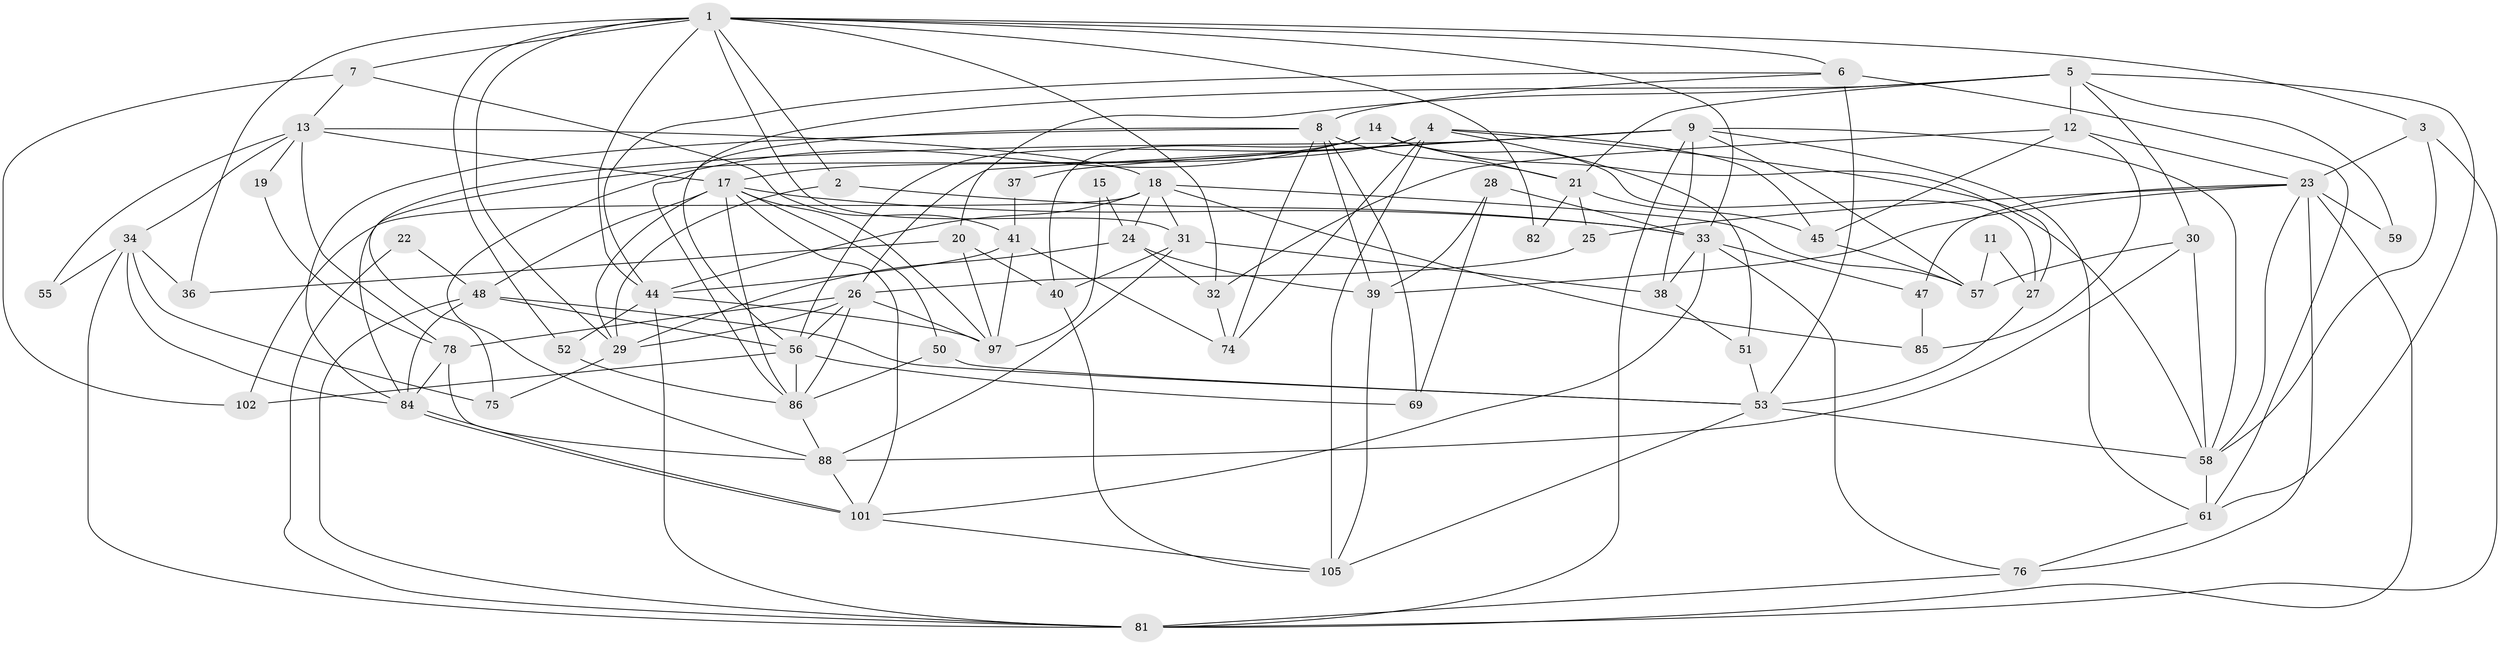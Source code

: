 // original degree distribution, {8: 0.009523809523809525, 3: 0.2571428571428571, 4: 0.20952380952380953, 5: 0.20952380952380953, 2: 0.1619047619047619, 7: 0.02857142857142857, 6: 0.12380952380952381}
// Generated by graph-tools (version 1.1) at 2025/11/02/27/25 16:11:16]
// undirected, 67 vertices, 166 edges
graph export_dot {
graph [start="1"]
  node [color=gray90,style=filled];
  1 [super="+79"];
  2;
  3;
  4 [super="+16"];
  5 [super="+73"];
  6 [super="+10"];
  7;
  8 [super="+83"];
  9 [super="+43"];
  11;
  12 [super="+49"];
  13;
  14 [super="+35"];
  15;
  17 [super="+54"];
  18 [super="+67"];
  19;
  20 [super="+100"];
  21 [super="+46"];
  22;
  23 [super="+77"];
  24 [super="+42"];
  25;
  26 [super="+68"];
  27 [super="+63"];
  28 [super="+66"];
  29 [super="+72"];
  30;
  31;
  32;
  33 [super="+96"];
  34 [super="+70"];
  36;
  37;
  38 [super="+95"];
  39 [super="+60"];
  40 [super="+71"];
  41 [super="+80"];
  44 [super="+103"];
  45;
  47;
  48 [super="+62"];
  50 [super="+91"];
  51 [super="+65"];
  52;
  53 [super="+99"];
  55;
  56 [super="+94"];
  57 [super="+89"];
  58 [super="+64"];
  59;
  61;
  69;
  74;
  75;
  76 [super="+98"];
  78 [super="+87"];
  81 [super="+104"];
  82;
  84 [super="+90"];
  85;
  86 [super="+93"];
  88 [super="+92"];
  97;
  101;
  102;
  105;
  1 -- 3;
  1 -- 6;
  1 -- 29;
  1 -- 31;
  1 -- 52;
  1 -- 82 [weight=2];
  1 -- 33;
  1 -- 32;
  1 -- 2;
  1 -- 36;
  1 -- 7;
  1 -- 44;
  2 -- 33;
  2 -- 29;
  3 -- 23;
  3 -- 81;
  3 -- 58;
  4 -- 45;
  4 -- 51;
  4 -- 56;
  4 -- 17;
  4 -- 105;
  4 -- 74;
  4 -- 27;
  5 -- 56;
  5 -- 30;
  5 -- 20;
  5 -- 59;
  5 -- 61;
  5 -- 21;
  5 -- 12;
  6 -- 61;
  6 -- 44;
  6 -- 8;
  6 -- 53;
  7 -- 41;
  7 -- 13;
  7 -- 102;
  8 -- 21;
  8 -- 86;
  8 -- 74;
  8 -- 69;
  8 -- 84;
  8 -- 39;
  9 -- 61;
  9 -- 37;
  9 -- 81;
  9 -- 57;
  9 -- 58;
  9 -- 84;
  9 -- 38;
  9 -- 26;
  11 -- 57;
  11 -- 27;
  12 -- 32;
  12 -- 85;
  12 -- 23;
  12 -- 45;
  13 -- 78;
  13 -- 19;
  13 -- 34;
  13 -- 55;
  13 -- 18;
  13 -- 17;
  14 -- 75;
  14 -- 21;
  14 -- 27;
  14 -- 40;
  14 -- 58;
  14 -- 88;
  15 -- 97;
  15 -- 24;
  17 -- 101;
  17 -- 33;
  17 -- 48;
  17 -- 50;
  17 -- 97;
  17 -- 86;
  17 -- 29;
  18 -- 44;
  18 -- 24;
  18 -- 31;
  18 -- 85;
  18 -- 102;
  18 -- 57;
  19 -- 78;
  20 -- 36 [weight=2];
  20 -- 97;
  20 -- 40;
  21 -- 25;
  21 -- 82;
  21 -- 45;
  22 -- 81;
  22 -- 48;
  23 -- 81;
  23 -- 25;
  23 -- 59;
  23 -- 76;
  23 -- 47;
  23 -- 58;
  23 -- 39;
  24 -- 39;
  24 -- 29;
  24 -- 32;
  25 -- 26;
  26 -- 97;
  26 -- 78 [weight=2];
  26 -- 86;
  26 -- 29;
  26 -- 56;
  27 -- 53 [weight=2];
  28 -- 69;
  28 -- 33;
  28 -- 39;
  29 -- 75;
  30 -- 58 [weight=2];
  30 -- 57;
  30 -- 88;
  31 -- 88;
  31 -- 40;
  31 -- 38;
  32 -- 74;
  33 -- 101;
  33 -- 47;
  33 -- 76;
  33 -- 38;
  34 -- 36;
  34 -- 55;
  34 -- 75;
  34 -- 84;
  34 -- 81;
  37 -- 41;
  38 -- 51;
  39 -- 105;
  40 -- 105;
  41 -- 74;
  41 -- 97;
  41 -- 44;
  44 -- 97;
  44 -- 52;
  44 -- 81;
  45 -- 57;
  47 -- 85;
  48 -- 84;
  48 -- 81;
  48 -- 53;
  48 -- 56;
  50 -- 86;
  50 -- 53;
  51 -- 53;
  52 -- 86;
  53 -- 58;
  53 -- 105;
  56 -- 69;
  56 -- 86;
  56 -- 102;
  58 -- 61;
  61 -- 76;
  76 -- 81;
  78 -- 84;
  78 -- 88;
  84 -- 101;
  84 -- 101;
  86 -- 88;
  88 -- 101;
  101 -- 105;
}

